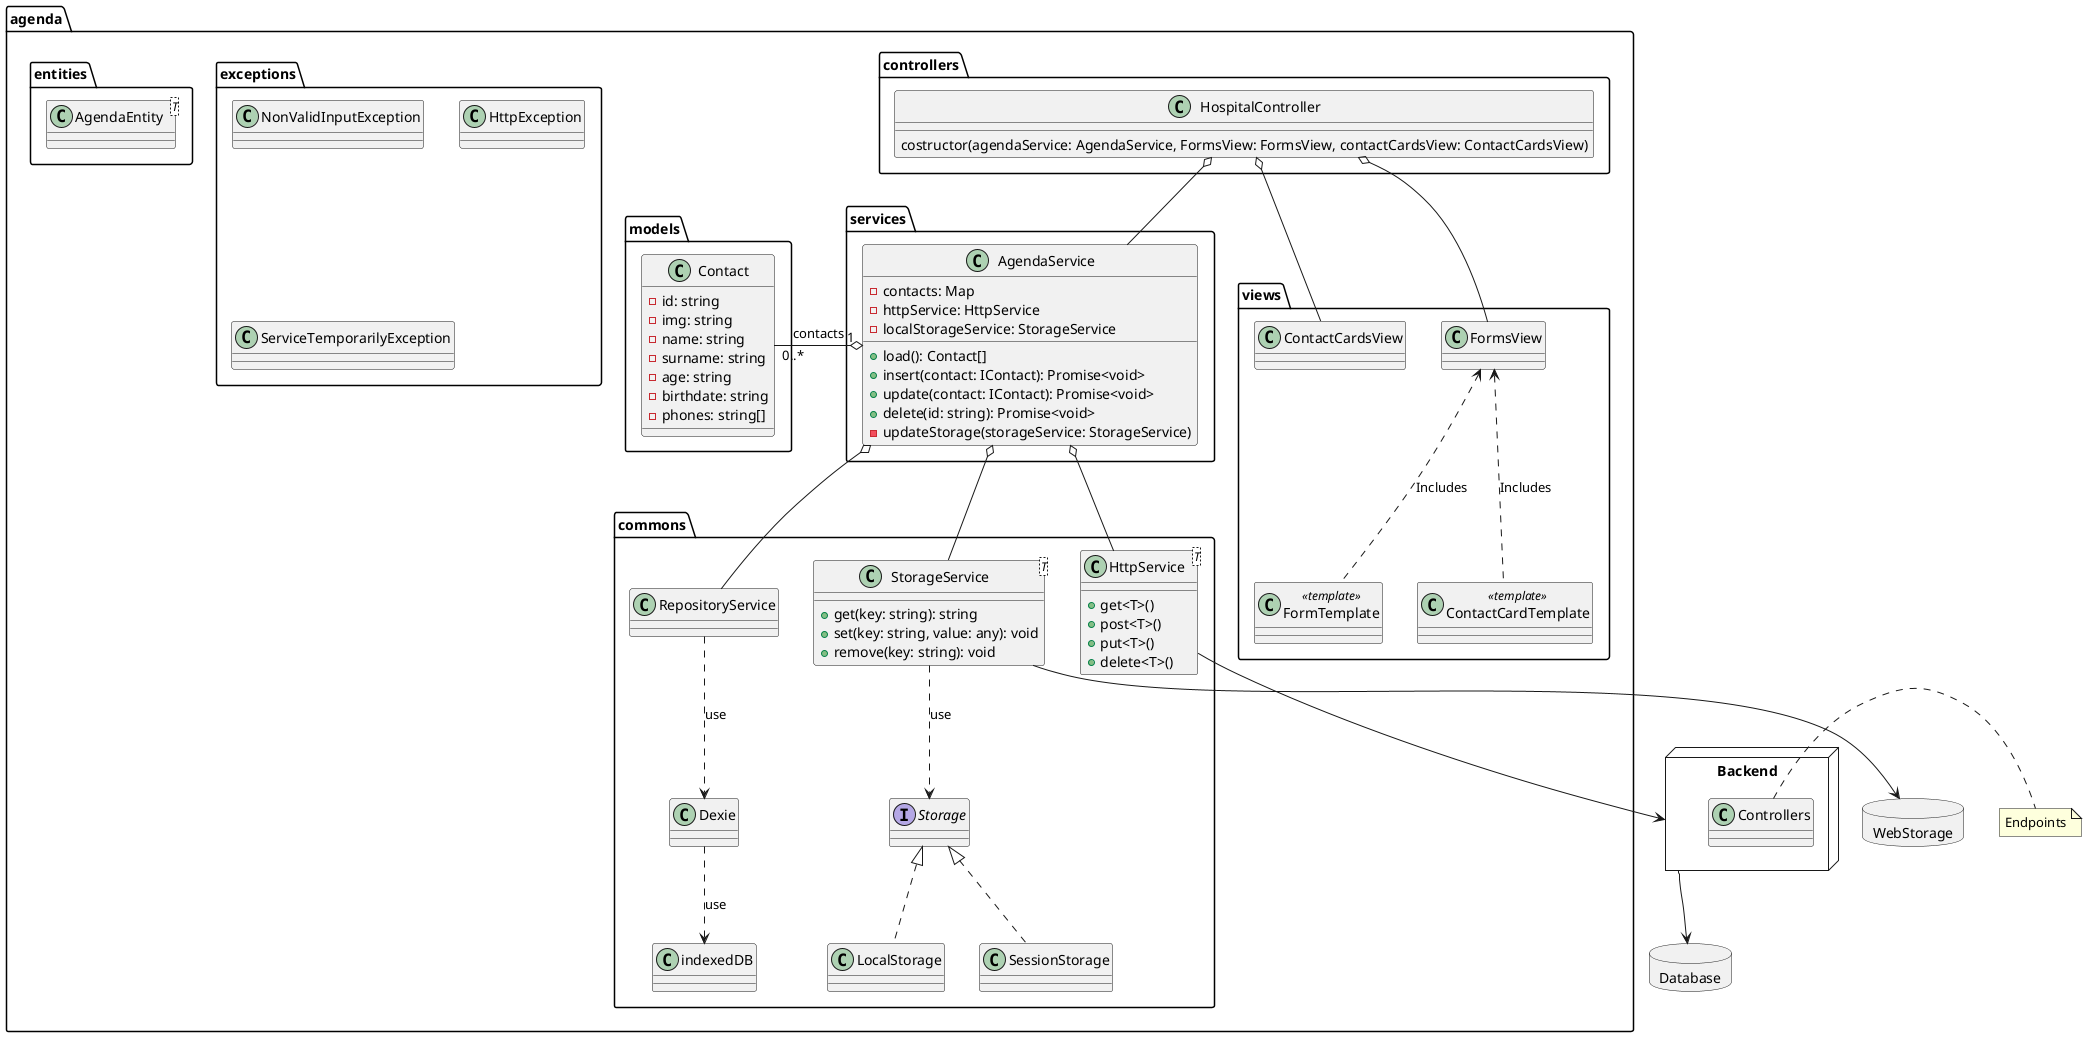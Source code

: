 @startuml Agenda

package Database <<Database>> {

}
node Backend {
    class Controllers{}
}
note right: Endpoints

Backend --> Database

package agenda {


    package commons {

        class HttpService<T>{
            + get<T>()
            + post<T>()
            + put<T>()
            + delete<T>()
        }

        class StorageService<T> {
            + get(key: string): string
            + set(key: string, value: any): void
            + remove(key: string): void
        }

        class RepositoryService {}

        interface Storage {}

        class LocalStorage implements Storage {}
        class SessionStorage implements Storage {}

        StorageService -[dashed]-> Storage: "use"
        RepositoryService -[dashed]-> Dexie: "use"
        Dexie -[dashed]-> indexedDB: "use"

    }

    package services {
        class AgendaService {

            - contacts: Map
            - httpService: HttpService
            - localStorageService: StorageService
            + load(): Contact[]
            + insert(contact: IContact): Promise<void>
            + update(contact: IContact): Promise<void>
            + delete(id: string): Promise<void>
            - updateStorage(storageService: StorageService)
        }

        AgendaService o-- HttpService
        AgendaService o-- StorageService
        AgendaService o-- RepositoryService
    }


    package views {
        class ContactCardsView{}
        class FormsView{}
        class FormTemplate<<template>> {}
        class ContactCardTemplate<<template>> {}

        FormsView <.. FormTemplate: "Includes"
        FormsView <.. ContactCardTemplate: "Includes"
    }
    package controllers {
        class HospitalController {
            costructor(agendaService: AgendaService, FormsView: FormsView, contactCardsView: ContactCardsView)

        }

        HospitalController o-- AgendaService
        HospitalController o-- FormsView
        HospitalController o-- ContactCardsView
    }
    package models {


        class Contact {
            - id: string
            - img: string
            - name: string
            - surname: string
            - age: string
            - birthdate: string
            - phones: string[]
        }


        AgendaService "1" o- "0..*" Contact : contacts
    }
    package exceptions {
        class NonValidInputException{}
        class HttpException{}
        class ServiceTemporarilyException{}
    }

    package entities {
        class AgendaEntity<T>{}
    }

}

package WebStorage <<Database>> {

}

StorageService --> WebStorage
HttpService --> Backend
@enduml